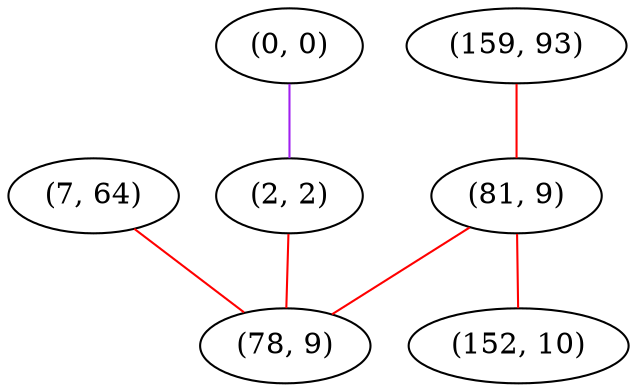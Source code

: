 graph "" {
"(159, 93)";
"(7, 64)";
"(81, 9)";
"(0, 0)";
"(2, 2)";
"(78, 9)";
"(152, 10)";
"(159, 93)" -- "(81, 9)"  [color=red, key=0, weight=1];
"(7, 64)" -- "(78, 9)"  [color=red, key=0, weight=1];
"(81, 9)" -- "(78, 9)"  [color=red, key=0, weight=1];
"(81, 9)" -- "(152, 10)"  [color=red, key=0, weight=1];
"(0, 0)" -- "(2, 2)"  [color=purple, key=0, weight=4];
"(2, 2)" -- "(78, 9)"  [color=red, key=0, weight=1];
}

